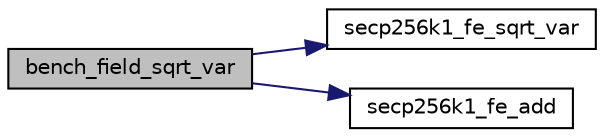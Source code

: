 digraph "bench_field_sqrt_var"
{
  edge [fontname="Helvetica",fontsize="10",labelfontname="Helvetica",labelfontsize="10"];
  node [fontname="Helvetica",fontsize="10",shape=record];
  rankdir="LR";
  Node60 [label="bench_field_sqrt_var",height=0.2,width=0.4,color="black", fillcolor="grey75", style="filled", fontcolor="black"];
  Node60 -> Node61 [color="midnightblue",fontsize="10",style="solid",fontname="Helvetica"];
  Node61 [label="secp256k1_fe_sqrt_var",height=0.2,width=0.4,color="black", fillcolor="white", style="filled",URL="$d5/d5a/field_8h.html#adeed9551ce946187f98c5e3d789e9575",tooltip="If a has a square root, it is computed in r and 1 is returned. "];
  Node60 -> Node62 [color="midnightblue",fontsize="10",style="solid",fontname="Helvetica"];
  Node62 [label="secp256k1_fe_add",height=0.2,width=0.4,color="black", fillcolor="white", style="filled",URL="$d5/d5a/field_8h.html#a7512f80b60598e4af89c004890880fc7",tooltip="Adds a field element to another. "];
}
